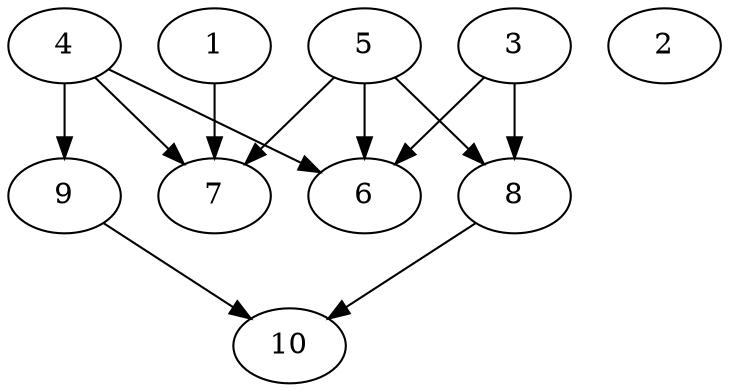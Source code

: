 // DAG automatically generated by daggen at Thu Oct  3 13:58:04 2019
// ./daggen --dot -n 10 --ccr 0.4 --fat 0.7 --regular 0.7 --density 0.5 --mindata 5242880 --maxdata 52428800 
digraph G {
  1 [size="55531520", alpha="0.09", expect_size="22212608"] 
  1 -> 7 [size ="22212608"]
  2 [size="99906560", alpha="0.05", expect_size="39962624"] 
  3 [size="115929600", alpha="0.18", expect_size="46371840"] 
  3 -> 6 [size ="46371840"]
  3 -> 8 [size ="46371840"]
  4 [size="72435200", alpha="0.03", expect_size="28974080"] 
  4 -> 6 [size ="28974080"]
  4 -> 7 [size ="28974080"]
  4 -> 9 [size ="28974080"]
  5 [size="41351680", alpha="0.00", expect_size="16540672"] 
  5 -> 6 [size ="16540672"]
  5 -> 7 [size ="16540672"]
  5 -> 8 [size ="16540672"]
  6 [size="55285760", alpha="0.06", expect_size="22114304"] 
  7 [size="126451200", alpha="0.13", expect_size="50580480"] 
  8 [size="74513920", alpha="0.07", expect_size="29805568"] 
  8 -> 10 [size ="29805568"]
  9 [size="99745280", alpha="0.08", expect_size="39898112"] 
  9 -> 10 [size ="39898112"]
  10 [size="83875840", alpha="0.12", expect_size="33550336"] 
}
